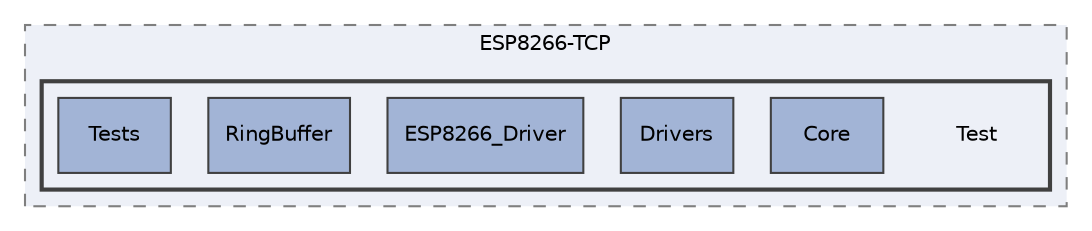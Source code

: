 digraph "C:/Users/Topuz/STM32CubeIDE/workspace_1.6.0/ESP8266-TCP-IP/ESP8266-TCP/Test"
{
 // LATEX_PDF_SIZE
  edge [fontname="Helvetica",fontsize="10",labelfontname="Helvetica",labelfontsize="10"];
  node [fontname="Helvetica",fontsize="10",shape=record];
  compound=true
  subgraph clusterdir_d6aca0299a5d43c1e78297d4936c59f3 {
    graph [ bgcolor="#edf0f7", pencolor="grey50", style="filled,dashed,", label="ESP8266-TCP", fontname="Helvetica", fontsize="10", URL="dir_d6aca0299a5d43c1e78297d4936c59f3.html"]
  subgraph clusterdir_1fdd9fb0a1d6ef967cbf25ad69286376 {
    graph [ bgcolor="#edf0f7", pencolor="grey25", style="filled,bold,", label="", fontname="Helvetica", fontsize="10", URL="dir_1fdd9fb0a1d6ef967cbf25ad69286376.html"]
    dir_1fdd9fb0a1d6ef967cbf25ad69286376 [shape=plaintext, label="Test"];
  dir_5292340ccecb26916a35508385d7d609 [shape=box, label="Core", style="filled,", fillcolor="#a2b4d6", color="grey25", URL="dir_5292340ccecb26916a35508385d7d609.html"];
  dir_afc1a23ae1e8128afbdd2291bcf76cbf [shape=box, label="Drivers", style="filled,", fillcolor="#a2b4d6", color="grey25", URL="dir_afc1a23ae1e8128afbdd2291bcf76cbf.html"];
  dir_3a231ed4b9aa0d5864973c6a39aa260e [shape=box, label="ESP8266_Driver", style="filled,", fillcolor="#a2b4d6", color="grey25", URL="dir_3a231ed4b9aa0d5864973c6a39aa260e.html"];
  dir_41216a8004087c0710715218b75a3f1e [shape=box, label="RingBuffer", style="filled,", fillcolor="#a2b4d6", color="grey25", URL="dir_41216a8004087c0710715218b75a3f1e.html"];
  dir_5d80fb6c6d380918dd5818de90455675 [shape=box, label="Tests", style="filled,", fillcolor="#a2b4d6", color="grey25", URL="dir_5d80fb6c6d380918dd5818de90455675.html"];
  }
  }
}
